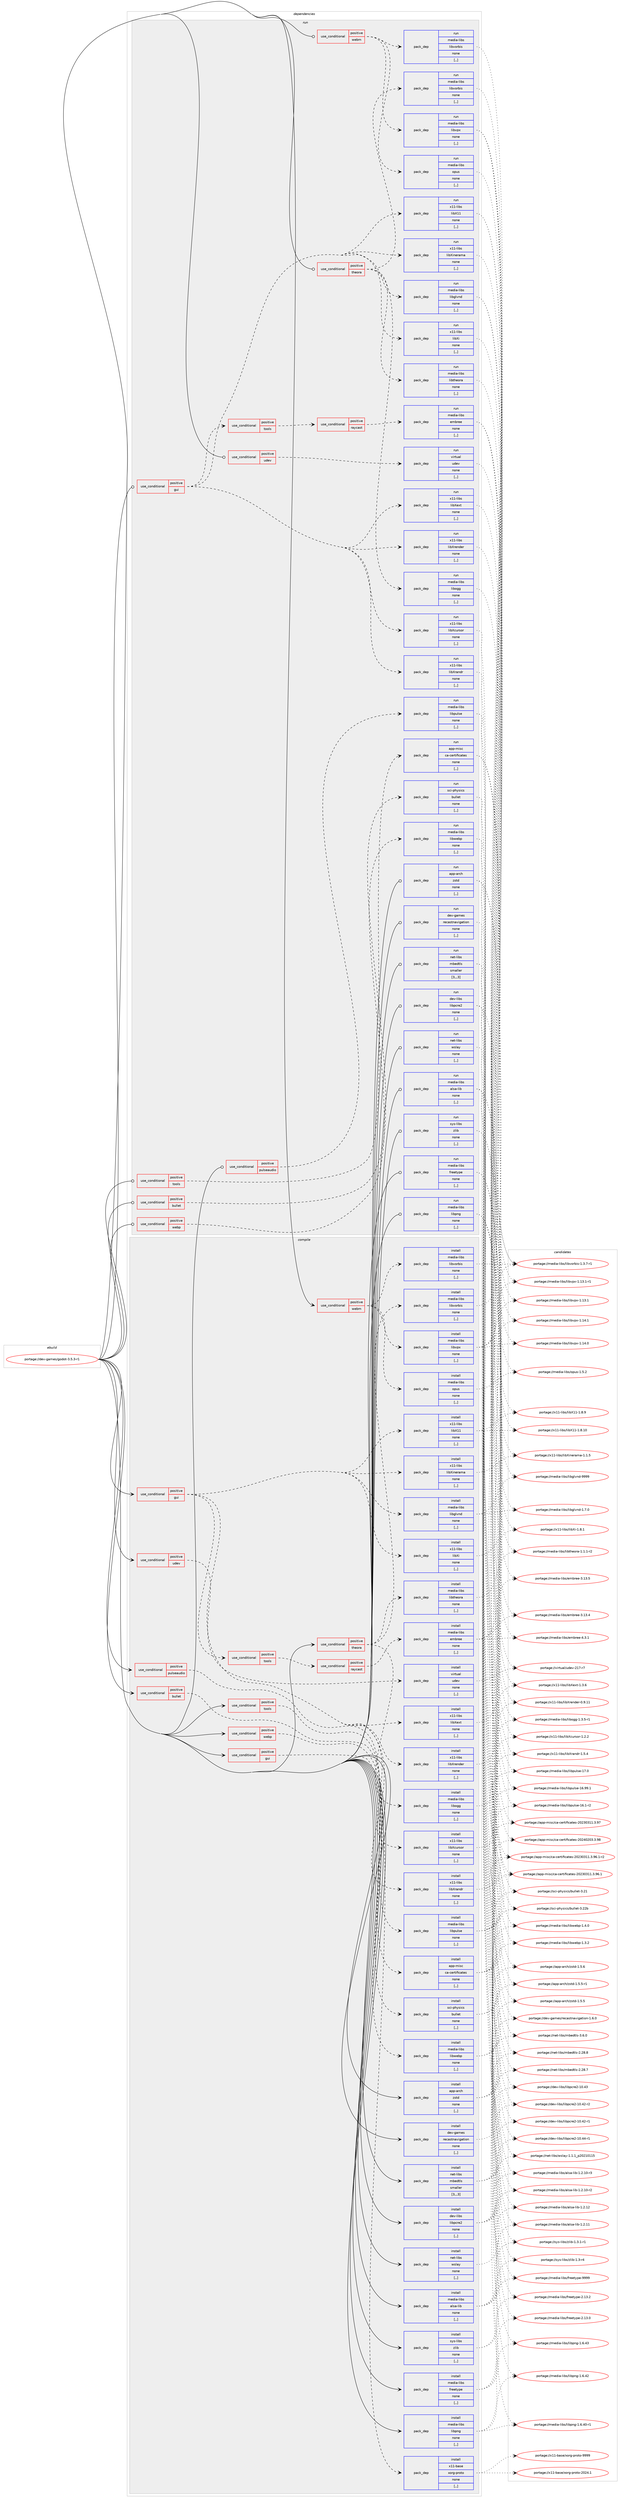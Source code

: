digraph prolog {

# *************
# Graph options
# *************

newrank=true;
concentrate=true;
compound=true;
graph [rankdir=LR,fontname=Helvetica,fontsize=10,ranksep=1.5];#, ranksep=2.5, nodesep=0.2];
edge  [arrowhead=vee];
node  [fontname=Helvetica,fontsize=10];

# **********
# The ebuild
# **********

subgraph cluster_leftcol {
color=gray;
label=<<i>ebuild</i>>;
id [label="portage://dev-games/godot-3.5.3-r1", color=red, width=4, href="../dev-games/godot-3.5.3-r1.svg"];
}

# ****************
# The dependencies
# ****************

subgraph cluster_midcol {
color=gray;
label=<<i>dependencies</i>>;
subgraph cluster_compile {
fillcolor="#eeeeee";
style=filled;
label=<<i>compile</i>>;
subgraph cond19736 {
dependency74977 [label=<<TABLE BORDER="0" CELLBORDER="1" CELLSPACING="0" CELLPADDING="4"><TR><TD ROWSPAN="3" CELLPADDING="10">use_conditional</TD></TR><TR><TD>positive</TD></TR><TR><TD>bullet</TD></TR></TABLE>>, shape=none, color=red];
subgraph pack54287 {
dependency74978 [label=<<TABLE BORDER="0" CELLBORDER="1" CELLSPACING="0" CELLPADDING="4" WIDTH="220"><TR><TD ROWSPAN="6" CELLPADDING="30">pack_dep</TD></TR><TR><TD WIDTH="110">install</TD></TR><TR><TD>sci-physics</TD></TR><TR><TD>bullet</TD></TR><TR><TD>none</TD></TR><TR><TD>[,,]</TD></TR></TABLE>>, shape=none, color=blue];
}
dependency74977:e -> dependency74978:w [weight=20,style="dashed",arrowhead="vee"];
}
id:e -> dependency74977:w [weight=20,style="solid",arrowhead="vee"];
subgraph cond19737 {
dependency74979 [label=<<TABLE BORDER="0" CELLBORDER="1" CELLSPACING="0" CELLPADDING="4"><TR><TD ROWSPAN="3" CELLPADDING="10">use_conditional</TD></TR><TR><TD>positive</TD></TR><TR><TD>gui</TD></TR></TABLE>>, shape=none, color=red];
subgraph pack54288 {
dependency74980 [label=<<TABLE BORDER="0" CELLBORDER="1" CELLSPACING="0" CELLPADDING="4" WIDTH="220"><TR><TD ROWSPAN="6" CELLPADDING="30">pack_dep</TD></TR><TR><TD WIDTH="110">install</TD></TR><TR><TD>media-libs</TD></TR><TR><TD>libglvnd</TD></TR><TR><TD>none</TD></TR><TR><TD>[,,]</TD></TR></TABLE>>, shape=none, color=blue];
}
dependency74979:e -> dependency74980:w [weight=20,style="dashed",arrowhead="vee"];
subgraph pack54289 {
dependency74981 [label=<<TABLE BORDER="0" CELLBORDER="1" CELLSPACING="0" CELLPADDING="4" WIDTH="220"><TR><TD ROWSPAN="6" CELLPADDING="30">pack_dep</TD></TR><TR><TD WIDTH="110">install</TD></TR><TR><TD>x11-libs</TD></TR><TR><TD>libX11</TD></TR><TR><TD>none</TD></TR><TR><TD>[,,]</TD></TR></TABLE>>, shape=none, color=blue];
}
dependency74979:e -> dependency74981:w [weight=20,style="dashed",arrowhead="vee"];
subgraph pack54290 {
dependency74982 [label=<<TABLE BORDER="0" CELLBORDER="1" CELLSPACING="0" CELLPADDING="4" WIDTH="220"><TR><TD ROWSPAN="6" CELLPADDING="30">pack_dep</TD></TR><TR><TD WIDTH="110">install</TD></TR><TR><TD>x11-libs</TD></TR><TR><TD>libXcursor</TD></TR><TR><TD>none</TD></TR><TR><TD>[,,]</TD></TR></TABLE>>, shape=none, color=blue];
}
dependency74979:e -> dependency74982:w [weight=20,style="dashed",arrowhead="vee"];
subgraph pack54291 {
dependency74983 [label=<<TABLE BORDER="0" CELLBORDER="1" CELLSPACING="0" CELLPADDING="4" WIDTH="220"><TR><TD ROWSPAN="6" CELLPADDING="30">pack_dep</TD></TR><TR><TD WIDTH="110">install</TD></TR><TR><TD>x11-libs</TD></TR><TR><TD>libXext</TD></TR><TR><TD>none</TD></TR><TR><TD>[,,]</TD></TR></TABLE>>, shape=none, color=blue];
}
dependency74979:e -> dependency74983:w [weight=20,style="dashed",arrowhead="vee"];
subgraph pack54292 {
dependency74984 [label=<<TABLE BORDER="0" CELLBORDER="1" CELLSPACING="0" CELLPADDING="4" WIDTH="220"><TR><TD ROWSPAN="6" CELLPADDING="30">pack_dep</TD></TR><TR><TD WIDTH="110">install</TD></TR><TR><TD>x11-libs</TD></TR><TR><TD>libXi</TD></TR><TR><TD>none</TD></TR><TR><TD>[,,]</TD></TR></TABLE>>, shape=none, color=blue];
}
dependency74979:e -> dependency74984:w [weight=20,style="dashed",arrowhead="vee"];
subgraph pack54293 {
dependency74985 [label=<<TABLE BORDER="0" CELLBORDER="1" CELLSPACING="0" CELLPADDING="4" WIDTH="220"><TR><TD ROWSPAN="6" CELLPADDING="30">pack_dep</TD></TR><TR><TD WIDTH="110">install</TD></TR><TR><TD>x11-libs</TD></TR><TR><TD>libXinerama</TD></TR><TR><TD>none</TD></TR><TR><TD>[,,]</TD></TR></TABLE>>, shape=none, color=blue];
}
dependency74979:e -> dependency74985:w [weight=20,style="dashed",arrowhead="vee"];
subgraph pack54294 {
dependency74986 [label=<<TABLE BORDER="0" CELLBORDER="1" CELLSPACING="0" CELLPADDING="4" WIDTH="220"><TR><TD ROWSPAN="6" CELLPADDING="30">pack_dep</TD></TR><TR><TD WIDTH="110">install</TD></TR><TR><TD>x11-libs</TD></TR><TR><TD>libXrandr</TD></TR><TR><TD>none</TD></TR><TR><TD>[,,]</TD></TR></TABLE>>, shape=none, color=blue];
}
dependency74979:e -> dependency74986:w [weight=20,style="dashed",arrowhead="vee"];
subgraph pack54295 {
dependency74987 [label=<<TABLE BORDER="0" CELLBORDER="1" CELLSPACING="0" CELLPADDING="4" WIDTH="220"><TR><TD ROWSPAN="6" CELLPADDING="30">pack_dep</TD></TR><TR><TD WIDTH="110">install</TD></TR><TR><TD>x11-libs</TD></TR><TR><TD>libXrender</TD></TR><TR><TD>none</TD></TR><TR><TD>[,,]</TD></TR></TABLE>>, shape=none, color=blue];
}
dependency74979:e -> dependency74987:w [weight=20,style="dashed",arrowhead="vee"];
subgraph cond19738 {
dependency74988 [label=<<TABLE BORDER="0" CELLBORDER="1" CELLSPACING="0" CELLPADDING="4"><TR><TD ROWSPAN="3" CELLPADDING="10">use_conditional</TD></TR><TR><TD>positive</TD></TR><TR><TD>tools</TD></TR></TABLE>>, shape=none, color=red];
subgraph cond19739 {
dependency74989 [label=<<TABLE BORDER="0" CELLBORDER="1" CELLSPACING="0" CELLPADDING="4"><TR><TD ROWSPAN="3" CELLPADDING="10">use_conditional</TD></TR><TR><TD>positive</TD></TR><TR><TD>raycast</TD></TR></TABLE>>, shape=none, color=red];
subgraph pack54296 {
dependency74990 [label=<<TABLE BORDER="0" CELLBORDER="1" CELLSPACING="0" CELLPADDING="4" WIDTH="220"><TR><TD ROWSPAN="6" CELLPADDING="30">pack_dep</TD></TR><TR><TD WIDTH="110">install</TD></TR><TR><TD>media-libs</TD></TR><TR><TD>embree</TD></TR><TR><TD>none</TD></TR><TR><TD>[,,]</TD></TR></TABLE>>, shape=none, color=blue];
}
dependency74989:e -> dependency74990:w [weight=20,style="dashed",arrowhead="vee"];
}
dependency74988:e -> dependency74989:w [weight=20,style="dashed",arrowhead="vee"];
}
dependency74979:e -> dependency74988:w [weight=20,style="dashed",arrowhead="vee"];
}
id:e -> dependency74979:w [weight=20,style="solid",arrowhead="vee"];
subgraph cond19740 {
dependency74991 [label=<<TABLE BORDER="0" CELLBORDER="1" CELLSPACING="0" CELLPADDING="4"><TR><TD ROWSPAN="3" CELLPADDING="10">use_conditional</TD></TR><TR><TD>positive</TD></TR><TR><TD>gui</TD></TR></TABLE>>, shape=none, color=red];
subgraph pack54297 {
dependency74992 [label=<<TABLE BORDER="0" CELLBORDER="1" CELLSPACING="0" CELLPADDING="4" WIDTH="220"><TR><TD ROWSPAN="6" CELLPADDING="30">pack_dep</TD></TR><TR><TD WIDTH="110">install</TD></TR><TR><TD>x11-base</TD></TR><TR><TD>xorg-proto</TD></TR><TR><TD>none</TD></TR><TR><TD>[,,]</TD></TR></TABLE>>, shape=none, color=blue];
}
dependency74991:e -> dependency74992:w [weight=20,style="dashed",arrowhead="vee"];
}
id:e -> dependency74991:w [weight=20,style="solid",arrowhead="vee"];
subgraph cond19741 {
dependency74993 [label=<<TABLE BORDER="0" CELLBORDER="1" CELLSPACING="0" CELLPADDING="4"><TR><TD ROWSPAN="3" CELLPADDING="10">use_conditional</TD></TR><TR><TD>positive</TD></TR><TR><TD>pulseaudio</TD></TR></TABLE>>, shape=none, color=red];
subgraph pack54298 {
dependency74994 [label=<<TABLE BORDER="0" CELLBORDER="1" CELLSPACING="0" CELLPADDING="4" WIDTH="220"><TR><TD ROWSPAN="6" CELLPADDING="30">pack_dep</TD></TR><TR><TD WIDTH="110">install</TD></TR><TR><TD>media-libs</TD></TR><TR><TD>libpulse</TD></TR><TR><TD>none</TD></TR><TR><TD>[,,]</TD></TR></TABLE>>, shape=none, color=blue];
}
dependency74993:e -> dependency74994:w [weight=20,style="dashed",arrowhead="vee"];
}
id:e -> dependency74993:w [weight=20,style="solid",arrowhead="vee"];
subgraph cond19742 {
dependency74995 [label=<<TABLE BORDER="0" CELLBORDER="1" CELLSPACING="0" CELLPADDING="4"><TR><TD ROWSPAN="3" CELLPADDING="10">use_conditional</TD></TR><TR><TD>positive</TD></TR><TR><TD>theora</TD></TR></TABLE>>, shape=none, color=red];
subgraph pack54299 {
dependency74996 [label=<<TABLE BORDER="0" CELLBORDER="1" CELLSPACING="0" CELLPADDING="4" WIDTH="220"><TR><TD ROWSPAN="6" CELLPADDING="30">pack_dep</TD></TR><TR><TD WIDTH="110">install</TD></TR><TR><TD>media-libs</TD></TR><TR><TD>libogg</TD></TR><TR><TD>none</TD></TR><TR><TD>[,,]</TD></TR></TABLE>>, shape=none, color=blue];
}
dependency74995:e -> dependency74996:w [weight=20,style="dashed",arrowhead="vee"];
subgraph pack54300 {
dependency74997 [label=<<TABLE BORDER="0" CELLBORDER="1" CELLSPACING="0" CELLPADDING="4" WIDTH="220"><TR><TD ROWSPAN="6" CELLPADDING="30">pack_dep</TD></TR><TR><TD WIDTH="110">install</TD></TR><TR><TD>media-libs</TD></TR><TR><TD>libtheora</TD></TR><TR><TD>none</TD></TR><TR><TD>[,,]</TD></TR></TABLE>>, shape=none, color=blue];
}
dependency74995:e -> dependency74997:w [weight=20,style="dashed",arrowhead="vee"];
subgraph pack54301 {
dependency74998 [label=<<TABLE BORDER="0" CELLBORDER="1" CELLSPACING="0" CELLPADDING="4" WIDTH="220"><TR><TD ROWSPAN="6" CELLPADDING="30">pack_dep</TD></TR><TR><TD WIDTH="110">install</TD></TR><TR><TD>media-libs</TD></TR><TR><TD>libvorbis</TD></TR><TR><TD>none</TD></TR><TR><TD>[,,]</TD></TR></TABLE>>, shape=none, color=blue];
}
dependency74995:e -> dependency74998:w [weight=20,style="dashed",arrowhead="vee"];
}
id:e -> dependency74995:w [weight=20,style="solid",arrowhead="vee"];
subgraph cond19743 {
dependency74999 [label=<<TABLE BORDER="0" CELLBORDER="1" CELLSPACING="0" CELLPADDING="4"><TR><TD ROWSPAN="3" CELLPADDING="10">use_conditional</TD></TR><TR><TD>positive</TD></TR><TR><TD>tools</TD></TR></TABLE>>, shape=none, color=red];
subgraph pack54302 {
dependency75000 [label=<<TABLE BORDER="0" CELLBORDER="1" CELLSPACING="0" CELLPADDING="4" WIDTH="220"><TR><TD ROWSPAN="6" CELLPADDING="30">pack_dep</TD></TR><TR><TD WIDTH="110">install</TD></TR><TR><TD>app-misc</TD></TR><TR><TD>ca-certificates</TD></TR><TR><TD>none</TD></TR><TR><TD>[,,]</TD></TR></TABLE>>, shape=none, color=blue];
}
dependency74999:e -> dependency75000:w [weight=20,style="dashed",arrowhead="vee"];
}
id:e -> dependency74999:w [weight=20,style="solid",arrowhead="vee"];
subgraph cond19744 {
dependency75001 [label=<<TABLE BORDER="0" CELLBORDER="1" CELLSPACING="0" CELLPADDING="4"><TR><TD ROWSPAN="3" CELLPADDING="10">use_conditional</TD></TR><TR><TD>positive</TD></TR><TR><TD>udev</TD></TR></TABLE>>, shape=none, color=red];
subgraph pack54303 {
dependency75002 [label=<<TABLE BORDER="0" CELLBORDER="1" CELLSPACING="0" CELLPADDING="4" WIDTH="220"><TR><TD ROWSPAN="6" CELLPADDING="30">pack_dep</TD></TR><TR><TD WIDTH="110">install</TD></TR><TR><TD>virtual</TD></TR><TR><TD>udev</TD></TR><TR><TD>none</TD></TR><TR><TD>[,,]</TD></TR></TABLE>>, shape=none, color=blue];
}
dependency75001:e -> dependency75002:w [weight=20,style="dashed",arrowhead="vee"];
}
id:e -> dependency75001:w [weight=20,style="solid",arrowhead="vee"];
subgraph cond19745 {
dependency75003 [label=<<TABLE BORDER="0" CELLBORDER="1" CELLSPACING="0" CELLPADDING="4"><TR><TD ROWSPAN="3" CELLPADDING="10">use_conditional</TD></TR><TR><TD>positive</TD></TR><TR><TD>webm</TD></TR></TABLE>>, shape=none, color=red];
subgraph pack54304 {
dependency75004 [label=<<TABLE BORDER="0" CELLBORDER="1" CELLSPACING="0" CELLPADDING="4" WIDTH="220"><TR><TD ROWSPAN="6" CELLPADDING="30">pack_dep</TD></TR><TR><TD WIDTH="110">install</TD></TR><TR><TD>media-libs</TD></TR><TR><TD>libvorbis</TD></TR><TR><TD>none</TD></TR><TR><TD>[,,]</TD></TR></TABLE>>, shape=none, color=blue];
}
dependency75003:e -> dependency75004:w [weight=20,style="dashed",arrowhead="vee"];
subgraph pack54305 {
dependency75005 [label=<<TABLE BORDER="0" CELLBORDER="1" CELLSPACING="0" CELLPADDING="4" WIDTH="220"><TR><TD ROWSPAN="6" CELLPADDING="30">pack_dep</TD></TR><TR><TD WIDTH="110">install</TD></TR><TR><TD>media-libs</TD></TR><TR><TD>libvpx</TD></TR><TR><TD>none</TD></TR><TR><TD>[,,]</TD></TR></TABLE>>, shape=none, color=blue];
}
dependency75003:e -> dependency75005:w [weight=20,style="dashed",arrowhead="vee"];
subgraph pack54306 {
dependency75006 [label=<<TABLE BORDER="0" CELLBORDER="1" CELLSPACING="0" CELLPADDING="4" WIDTH="220"><TR><TD ROWSPAN="6" CELLPADDING="30">pack_dep</TD></TR><TR><TD WIDTH="110">install</TD></TR><TR><TD>media-libs</TD></TR><TR><TD>opus</TD></TR><TR><TD>none</TD></TR><TR><TD>[,,]</TD></TR></TABLE>>, shape=none, color=blue];
}
dependency75003:e -> dependency75006:w [weight=20,style="dashed",arrowhead="vee"];
}
id:e -> dependency75003:w [weight=20,style="solid",arrowhead="vee"];
subgraph cond19746 {
dependency75007 [label=<<TABLE BORDER="0" CELLBORDER="1" CELLSPACING="0" CELLPADDING="4"><TR><TD ROWSPAN="3" CELLPADDING="10">use_conditional</TD></TR><TR><TD>positive</TD></TR><TR><TD>webp</TD></TR></TABLE>>, shape=none, color=red];
subgraph pack54307 {
dependency75008 [label=<<TABLE BORDER="0" CELLBORDER="1" CELLSPACING="0" CELLPADDING="4" WIDTH="220"><TR><TD ROWSPAN="6" CELLPADDING="30">pack_dep</TD></TR><TR><TD WIDTH="110">install</TD></TR><TR><TD>media-libs</TD></TR><TR><TD>libwebp</TD></TR><TR><TD>none</TD></TR><TR><TD>[,,]</TD></TR></TABLE>>, shape=none, color=blue];
}
dependency75007:e -> dependency75008:w [weight=20,style="dashed",arrowhead="vee"];
}
id:e -> dependency75007:w [weight=20,style="solid",arrowhead="vee"];
subgraph pack54308 {
dependency75009 [label=<<TABLE BORDER="0" CELLBORDER="1" CELLSPACING="0" CELLPADDING="4" WIDTH="220"><TR><TD ROWSPAN="6" CELLPADDING="30">pack_dep</TD></TR><TR><TD WIDTH="110">install</TD></TR><TR><TD>app-arch</TD></TR><TR><TD>zstd</TD></TR><TR><TD>none</TD></TR><TR><TD>[,,]</TD></TR></TABLE>>, shape=none, color=blue];
}
id:e -> dependency75009:w [weight=20,style="solid",arrowhead="vee"];
subgraph pack54309 {
dependency75010 [label=<<TABLE BORDER="0" CELLBORDER="1" CELLSPACING="0" CELLPADDING="4" WIDTH="220"><TR><TD ROWSPAN="6" CELLPADDING="30">pack_dep</TD></TR><TR><TD WIDTH="110">install</TD></TR><TR><TD>dev-games</TD></TR><TR><TD>recastnavigation</TD></TR><TR><TD>none</TD></TR><TR><TD>[,,]</TD></TR></TABLE>>, shape=none, color=blue];
}
id:e -> dependency75010:w [weight=20,style="solid",arrowhead="vee"];
subgraph pack54310 {
dependency75011 [label=<<TABLE BORDER="0" CELLBORDER="1" CELLSPACING="0" CELLPADDING="4" WIDTH="220"><TR><TD ROWSPAN="6" CELLPADDING="30">pack_dep</TD></TR><TR><TD WIDTH="110">install</TD></TR><TR><TD>dev-libs</TD></TR><TR><TD>libpcre2</TD></TR><TR><TD>none</TD></TR><TR><TD>[,,]</TD></TR></TABLE>>, shape=none, color=blue];
}
id:e -> dependency75011:w [weight=20,style="solid",arrowhead="vee"];
subgraph pack54311 {
dependency75012 [label=<<TABLE BORDER="0" CELLBORDER="1" CELLSPACING="0" CELLPADDING="4" WIDTH="220"><TR><TD ROWSPAN="6" CELLPADDING="30">pack_dep</TD></TR><TR><TD WIDTH="110">install</TD></TR><TR><TD>media-libs</TD></TR><TR><TD>alsa-lib</TD></TR><TR><TD>none</TD></TR><TR><TD>[,,]</TD></TR></TABLE>>, shape=none, color=blue];
}
id:e -> dependency75012:w [weight=20,style="solid",arrowhead="vee"];
subgraph pack54312 {
dependency75013 [label=<<TABLE BORDER="0" CELLBORDER="1" CELLSPACING="0" CELLPADDING="4" WIDTH="220"><TR><TD ROWSPAN="6" CELLPADDING="30">pack_dep</TD></TR><TR><TD WIDTH="110">install</TD></TR><TR><TD>media-libs</TD></TR><TR><TD>freetype</TD></TR><TR><TD>none</TD></TR><TR><TD>[,,]</TD></TR></TABLE>>, shape=none, color=blue];
}
id:e -> dependency75013:w [weight=20,style="solid",arrowhead="vee"];
subgraph pack54313 {
dependency75014 [label=<<TABLE BORDER="0" CELLBORDER="1" CELLSPACING="0" CELLPADDING="4" WIDTH="220"><TR><TD ROWSPAN="6" CELLPADDING="30">pack_dep</TD></TR><TR><TD WIDTH="110">install</TD></TR><TR><TD>media-libs</TD></TR><TR><TD>libpng</TD></TR><TR><TD>none</TD></TR><TR><TD>[,,]</TD></TR></TABLE>>, shape=none, color=blue];
}
id:e -> dependency75014:w [weight=20,style="solid",arrowhead="vee"];
subgraph pack54314 {
dependency75015 [label=<<TABLE BORDER="0" CELLBORDER="1" CELLSPACING="0" CELLPADDING="4" WIDTH="220"><TR><TD ROWSPAN="6" CELLPADDING="30">pack_dep</TD></TR><TR><TD WIDTH="110">install</TD></TR><TR><TD>net-libs</TD></TR><TR><TD>mbedtls</TD></TR><TR><TD>smaller</TD></TR><TR><TD>[3,,,3]</TD></TR></TABLE>>, shape=none, color=blue];
}
id:e -> dependency75015:w [weight=20,style="solid",arrowhead="vee"];
subgraph pack54315 {
dependency75016 [label=<<TABLE BORDER="0" CELLBORDER="1" CELLSPACING="0" CELLPADDING="4" WIDTH="220"><TR><TD ROWSPAN="6" CELLPADDING="30">pack_dep</TD></TR><TR><TD WIDTH="110">install</TD></TR><TR><TD>net-libs</TD></TR><TR><TD>wslay</TD></TR><TR><TD>none</TD></TR><TR><TD>[,,]</TD></TR></TABLE>>, shape=none, color=blue];
}
id:e -> dependency75016:w [weight=20,style="solid",arrowhead="vee"];
subgraph pack54316 {
dependency75017 [label=<<TABLE BORDER="0" CELLBORDER="1" CELLSPACING="0" CELLPADDING="4" WIDTH="220"><TR><TD ROWSPAN="6" CELLPADDING="30">pack_dep</TD></TR><TR><TD WIDTH="110">install</TD></TR><TR><TD>sys-libs</TD></TR><TR><TD>zlib</TD></TR><TR><TD>none</TD></TR><TR><TD>[,,]</TD></TR></TABLE>>, shape=none, color=blue];
}
id:e -> dependency75017:w [weight=20,style="solid",arrowhead="vee"];
}
subgraph cluster_compileandrun {
fillcolor="#eeeeee";
style=filled;
label=<<i>compile and run</i>>;
}
subgraph cluster_run {
fillcolor="#eeeeee";
style=filled;
label=<<i>run</i>>;
subgraph cond19747 {
dependency75018 [label=<<TABLE BORDER="0" CELLBORDER="1" CELLSPACING="0" CELLPADDING="4"><TR><TD ROWSPAN="3" CELLPADDING="10">use_conditional</TD></TR><TR><TD>positive</TD></TR><TR><TD>bullet</TD></TR></TABLE>>, shape=none, color=red];
subgraph pack54317 {
dependency75019 [label=<<TABLE BORDER="0" CELLBORDER="1" CELLSPACING="0" CELLPADDING="4" WIDTH="220"><TR><TD ROWSPAN="6" CELLPADDING="30">pack_dep</TD></TR><TR><TD WIDTH="110">run</TD></TR><TR><TD>sci-physics</TD></TR><TR><TD>bullet</TD></TR><TR><TD>none</TD></TR><TR><TD>[,,]</TD></TR></TABLE>>, shape=none, color=blue];
}
dependency75018:e -> dependency75019:w [weight=20,style="dashed",arrowhead="vee"];
}
id:e -> dependency75018:w [weight=20,style="solid",arrowhead="odot"];
subgraph cond19748 {
dependency75020 [label=<<TABLE BORDER="0" CELLBORDER="1" CELLSPACING="0" CELLPADDING="4"><TR><TD ROWSPAN="3" CELLPADDING="10">use_conditional</TD></TR><TR><TD>positive</TD></TR><TR><TD>gui</TD></TR></TABLE>>, shape=none, color=red];
subgraph pack54318 {
dependency75021 [label=<<TABLE BORDER="0" CELLBORDER="1" CELLSPACING="0" CELLPADDING="4" WIDTH="220"><TR><TD ROWSPAN="6" CELLPADDING="30">pack_dep</TD></TR><TR><TD WIDTH="110">run</TD></TR><TR><TD>media-libs</TD></TR><TR><TD>libglvnd</TD></TR><TR><TD>none</TD></TR><TR><TD>[,,]</TD></TR></TABLE>>, shape=none, color=blue];
}
dependency75020:e -> dependency75021:w [weight=20,style="dashed",arrowhead="vee"];
subgraph pack54319 {
dependency75022 [label=<<TABLE BORDER="0" CELLBORDER="1" CELLSPACING="0" CELLPADDING="4" WIDTH="220"><TR><TD ROWSPAN="6" CELLPADDING="30">pack_dep</TD></TR><TR><TD WIDTH="110">run</TD></TR><TR><TD>x11-libs</TD></TR><TR><TD>libX11</TD></TR><TR><TD>none</TD></TR><TR><TD>[,,]</TD></TR></TABLE>>, shape=none, color=blue];
}
dependency75020:e -> dependency75022:w [weight=20,style="dashed",arrowhead="vee"];
subgraph pack54320 {
dependency75023 [label=<<TABLE BORDER="0" CELLBORDER="1" CELLSPACING="0" CELLPADDING="4" WIDTH="220"><TR><TD ROWSPAN="6" CELLPADDING="30">pack_dep</TD></TR><TR><TD WIDTH="110">run</TD></TR><TR><TD>x11-libs</TD></TR><TR><TD>libXcursor</TD></TR><TR><TD>none</TD></TR><TR><TD>[,,]</TD></TR></TABLE>>, shape=none, color=blue];
}
dependency75020:e -> dependency75023:w [weight=20,style="dashed",arrowhead="vee"];
subgraph pack54321 {
dependency75024 [label=<<TABLE BORDER="0" CELLBORDER="1" CELLSPACING="0" CELLPADDING="4" WIDTH="220"><TR><TD ROWSPAN="6" CELLPADDING="30">pack_dep</TD></TR><TR><TD WIDTH="110">run</TD></TR><TR><TD>x11-libs</TD></TR><TR><TD>libXext</TD></TR><TR><TD>none</TD></TR><TR><TD>[,,]</TD></TR></TABLE>>, shape=none, color=blue];
}
dependency75020:e -> dependency75024:w [weight=20,style="dashed",arrowhead="vee"];
subgraph pack54322 {
dependency75025 [label=<<TABLE BORDER="0" CELLBORDER="1" CELLSPACING="0" CELLPADDING="4" WIDTH="220"><TR><TD ROWSPAN="6" CELLPADDING="30">pack_dep</TD></TR><TR><TD WIDTH="110">run</TD></TR><TR><TD>x11-libs</TD></TR><TR><TD>libXi</TD></TR><TR><TD>none</TD></TR><TR><TD>[,,]</TD></TR></TABLE>>, shape=none, color=blue];
}
dependency75020:e -> dependency75025:w [weight=20,style="dashed",arrowhead="vee"];
subgraph pack54323 {
dependency75026 [label=<<TABLE BORDER="0" CELLBORDER="1" CELLSPACING="0" CELLPADDING="4" WIDTH="220"><TR><TD ROWSPAN="6" CELLPADDING="30">pack_dep</TD></TR><TR><TD WIDTH="110">run</TD></TR><TR><TD>x11-libs</TD></TR><TR><TD>libXinerama</TD></TR><TR><TD>none</TD></TR><TR><TD>[,,]</TD></TR></TABLE>>, shape=none, color=blue];
}
dependency75020:e -> dependency75026:w [weight=20,style="dashed",arrowhead="vee"];
subgraph pack54324 {
dependency75027 [label=<<TABLE BORDER="0" CELLBORDER="1" CELLSPACING="0" CELLPADDING="4" WIDTH="220"><TR><TD ROWSPAN="6" CELLPADDING="30">pack_dep</TD></TR><TR><TD WIDTH="110">run</TD></TR><TR><TD>x11-libs</TD></TR><TR><TD>libXrandr</TD></TR><TR><TD>none</TD></TR><TR><TD>[,,]</TD></TR></TABLE>>, shape=none, color=blue];
}
dependency75020:e -> dependency75027:w [weight=20,style="dashed",arrowhead="vee"];
subgraph pack54325 {
dependency75028 [label=<<TABLE BORDER="0" CELLBORDER="1" CELLSPACING="0" CELLPADDING="4" WIDTH="220"><TR><TD ROWSPAN="6" CELLPADDING="30">pack_dep</TD></TR><TR><TD WIDTH="110">run</TD></TR><TR><TD>x11-libs</TD></TR><TR><TD>libXrender</TD></TR><TR><TD>none</TD></TR><TR><TD>[,,]</TD></TR></TABLE>>, shape=none, color=blue];
}
dependency75020:e -> dependency75028:w [weight=20,style="dashed",arrowhead="vee"];
subgraph cond19749 {
dependency75029 [label=<<TABLE BORDER="0" CELLBORDER="1" CELLSPACING="0" CELLPADDING="4"><TR><TD ROWSPAN="3" CELLPADDING="10">use_conditional</TD></TR><TR><TD>positive</TD></TR><TR><TD>tools</TD></TR></TABLE>>, shape=none, color=red];
subgraph cond19750 {
dependency75030 [label=<<TABLE BORDER="0" CELLBORDER="1" CELLSPACING="0" CELLPADDING="4"><TR><TD ROWSPAN="3" CELLPADDING="10">use_conditional</TD></TR><TR><TD>positive</TD></TR><TR><TD>raycast</TD></TR></TABLE>>, shape=none, color=red];
subgraph pack54326 {
dependency75031 [label=<<TABLE BORDER="0" CELLBORDER="1" CELLSPACING="0" CELLPADDING="4" WIDTH="220"><TR><TD ROWSPAN="6" CELLPADDING="30">pack_dep</TD></TR><TR><TD WIDTH="110">run</TD></TR><TR><TD>media-libs</TD></TR><TR><TD>embree</TD></TR><TR><TD>none</TD></TR><TR><TD>[,,]</TD></TR></TABLE>>, shape=none, color=blue];
}
dependency75030:e -> dependency75031:w [weight=20,style="dashed",arrowhead="vee"];
}
dependency75029:e -> dependency75030:w [weight=20,style="dashed",arrowhead="vee"];
}
dependency75020:e -> dependency75029:w [weight=20,style="dashed",arrowhead="vee"];
}
id:e -> dependency75020:w [weight=20,style="solid",arrowhead="odot"];
subgraph cond19751 {
dependency75032 [label=<<TABLE BORDER="0" CELLBORDER="1" CELLSPACING="0" CELLPADDING="4"><TR><TD ROWSPAN="3" CELLPADDING="10">use_conditional</TD></TR><TR><TD>positive</TD></TR><TR><TD>pulseaudio</TD></TR></TABLE>>, shape=none, color=red];
subgraph pack54327 {
dependency75033 [label=<<TABLE BORDER="0" CELLBORDER="1" CELLSPACING="0" CELLPADDING="4" WIDTH="220"><TR><TD ROWSPAN="6" CELLPADDING="30">pack_dep</TD></TR><TR><TD WIDTH="110">run</TD></TR><TR><TD>media-libs</TD></TR><TR><TD>libpulse</TD></TR><TR><TD>none</TD></TR><TR><TD>[,,]</TD></TR></TABLE>>, shape=none, color=blue];
}
dependency75032:e -> dependency75033:w [weight=20,style="dashed",arrowhead="vee"];
}
id:e -> dependency75032:w [weight=20,style="solid",arrowhead="odot"];
subgraph cond19752 {
dependency75034 [label=<<TABLE BORDER="0" CELLBORDER="1" CELLSPACING="0" CELLPADDING="4"><TR><TD ROWSPAN="3" CELLPADDING="10">use_conditional</TD></TR><TR><TD>positive</TD></TR><TR><TD>theora</TD></TR></TABLE>>, shape=none, color=red];
subgraph pack54328 {
dependency75035 [label=<<TABLE BORDER="0" CELLBORDER="1" CELLSPACING="0" CELLPADDING="4" WIDTH="220"><TR><TD ROWSPAN="6" CELLPADDING="30">pack_dep</TD></TR><TR><TD WIDTH="110">run</TD></TR><TR><TD>media-libs</TD></TR><TR><TD>libogg</TD></TR><TR><TD>none</TD></TR><TR><TD>[,,]</TD></TR></TABLE>>, shape=none, color=blue];
}
dependency75034:e -> dependency75035:w [weight=20,style="dashed",arrowhead="vee"];
subgraph pack54329 {
dependency75036 [label=<<TABLE BORDER="0" CELLBORDER="1" CELLSPACING="0" CELLPADDING="4" WIDTH="220"><TR><TD ROWSPAN="6" CELLPADDING="30">pack_dep</TD></TR><TR><TD WIDTH="110">run</TD></TR><TR><TD>media-libs</TD></TR><TR><TD>libtheora</TD></TR><TR><TD>none</TD></TR><TR><TD>[,,]</TD></TR></TABLE>>, shape=none, color=blue];
}
dependency75034:e -> dependency75036:w [weight=20,style="dashed",arrowhead="vee"];
subgraph pack54330 {
dependency75037 [label=<<TABLE BORDER="0" CELLBORDER="1" CELLSPACING="0" CELLPADDING="4" WIDTH="220"><TR><TD ROWSPAN="6" CELLPADDING="30">pack_dep</TD></TR><TR><TD WIDTH="110">run</TD></TR><TR><TD>media-libs</TD></TR><TR><TD>libvorbis</TD></TR><TR><TD>none</TD></TR><TR><TD>[,,]</TD></TR></TABLE>>, shape=none, color=blue];
}
dependency75034:e -> dependency75037:w [weight=20,style="dashed",arrowhead="vee"];
}
id:e -> dependency75034:w [weight=20,style="solid",arrowhead="odot"];
subgraph cond19753 {
dependency75038 [label=<<TABLE BORDER="0" CELLBORDER="1" CELLSPACING="0" CELLPADDING="4"><TR><TD ROWSPAN="3" CELLPADDING="10">use_conditional</TD></TR><TR><TD>positive</TD></TR><TR><TD>tools</TD></TR></TABLE>>, shape=none, color=red];
subgraph pack54331 {
dependency75039 [label=<<TABLE BORDER="0" CELLBORDER="1" CELLSPACING="0" CELLPADDING="4" WIDTH="220"><TR><TD ROWSPAN="6" CELLPADDING="30">pack_dep</TD></TR><TR><TD WIDTH="110">run</TD></TR><TR><TD>app-misc</TD></TR><TR><TD>ca-certificates</TD></TR><TR><TD>none</TD></TR><TR><TD>[,,]</TD></TR></TABLE>>, shape=none, color=blue];
}
dependency75038:e -> dependency75039:w [weight=20,style="dashed",arrowhead="vee"];
}
id:e -> dependency75038:w [weight=20,style="solid",arrowhead="odot"];
subgraph cond19754 {
dependency75040 [label=<<TABLE BORDER="0" CELLBORDER="1" CELLSPACING="0" CELLPADDING="4"><TR><TD ROWSPAN="3" CELLPADDING="10">use_conditional</TD></TR><TR><TD>positive</TD></TR><TR><TD>udev</TD></TR></TABLE>>, shape=none, color=red];
subgraph pack54332 {
dependency75041 [label=<<TABLE BORDER="0" CELLBORDER="1" CELLSPACING="0" CELLPADDING="4" WIDTH="220"><TR><TD ROWSPAN="6" CELLPADDING="30">pack_dep</TD></TR><TR><TD WIDTH="110">run</TD></TR><TR><TD>virtual</TD></TR><TR><TD>udev</TD></TR><TR><TD>none</TD></TR><TR><TD>[,,]</TD></TR></TABLE>>, shape=none, color=blue];
}
dependency75040:e -> dependency75041:w [weight=20,style="dashed",arrowhead="vee"];
}
id:e -> dependency75040:w [weight=20,style="solid",arrowhead="odot"];
subgraph cond19755 {
dependency75042 [label=<<TABLE BORDER="0" CELLBORDER="1" CELLSPACING="0" CELLPADDING="4"><TR><TD ROWSPAN="3" CELLPADDING="10">use_conditional</TD></TR><TR><TD>positive</TD></TR><TR><TD>webm</TD></TR></TABLE>>, shape=none, color=red];
subgraph pack54333 {
dependency75043 [label=<<TABLE BORDER="0" CELLBORDER="1" CELLSPACING="0" CELLPADDING="4" WIDTH="220"><TR><TD ROWSPAN="6" CELLPADDING="30">pack_dep</TD></TR><TR><TD WIDTH="110">run</TD></TR><TR><TD>media-libs</TD></TR><TR><TD>libvorbis</TD></TR><TR><TD>none</TD></TR><TR><TD>[,,]</TD></TR></TABLE>>, shape=none, color=blue];
}
dependency75042:e -> dependency75043:w [weight=20,style="dashed",arrowhead="vee"];
subgraph pack54334 {
dependency75044 [label=<<TABLE BORDER="0" CELLBORDER="1" CELLSPACING="0" CELLPADDING="4" WIDTH="220"><TR><TD ROWSPAN="6" CELLPADDING="30">pack_dep</TD></TR><TR><TD WIDTH="110">run</TD></TR><TR><TD>media-libs</TD></TR><TR><TD>libvpx</TD></TR><TR><TD>none</TD></TR><TR><TD>[,,]</TD></TR></TABLE>>, shape=none, color=blue];
}
dependency75042:e -> dependency75044:w [weight=20,style="dashed",arrowhead="vee"];
subgraph pack54335 {
dependency75045 [label=<<TABLE BORDER="0" CELLBORDER="1" CELLSPACING="0" CELLPADDING="4" WIDTH="220"><TR><TD ROWSPAN="6" CELLPADDING="30">pack_dep</TD></TR><TR><TD WIDTH="110">run</TD></TR><TR><TD>media-libs</TD></TR><TR><TD>opus</TD></TR><TR><TD>none</TD></TR><TR><TD>[,,]</TD></TR></TABLE>>, shape=none, color=blue];
}
dependency75042:e -> dependency75045:w [weight=20,style="dashed",arrowhead="vee"];
}
id:e -> dependency75042:w [weight=20,style="solid",arrowhead="odot"];
subgraph cond19756 {
dependency75046 [label=<<TABLE BORDER="0" CELLBORDER="1" CELLSPACING="0" CELLPADDING="4"><TR><TD ROWSPAN="3" CELLPADDING="10">use_conditional</TD></TR><TR><TD>positive</TD></TR><TR><TD>webp</TD></TR></TABLE>>, shape=none, color=red];
subgraph pack54336 {
dependency75047 [label=<<TABLE BORDER="0" CELLBORDER="1" CELLSPACING="0" CELLPADDING="4" WIDTH="220"><TR><TD ROWSPAN="6" CELLPADDING="30">pack_dep</TD></TR><TR><TD WIDTH="110">run</TD></TR><TR><TD>media-libs</TD></TR><TR><TD>libwebp</TD></TR><TR><TD>none</TD></TR><TR><TD>[,,]</TD></TR></TABLE>>, shape=none, color=blue];
}
dependency75046:e -> dependency75047:w [weight=20,style="dashed",arrowhead="vee"];
}
id:e -> dependency75046:w [weight=20,style="solid",arrowhead="odot"];
subgraph pack54337 {
dependency75048 [label=<<TABLE BORDER="0" CELLBORDER="1" CELLSPACING="0" CELLPADDING="4" WIDTH="220"><TR><TD ROWSPAN="6" CELLPADDING="30">pack_dep</TD></TR><TR><TD WIDTH="110">run</TD></TR><TR><TD>app-arch</TD></TR><TR><TD>zstd</TD></TR><TR><TD>none</TD></TR><TR><TD>[,,]</TD></TR></TABLE>>, shape=none, color=blue];
}
id:e -> dependency75048:w [weight=20,style="solid",arrowhead="odot"];
subgraph pack54338 {
dependency75049 [label=<<TABLE BORDER="0" CELLBORDER="1" CELLSPACING="0" CELLPADDING="4" WIDTH="220"><TR><TD ROWSPAN="6" CELLPADDING="30">pack_dep</TD></TR><TR><TD WIDTH="110">run</TD></TR><TR><TD>dev-games</TD></TR><TR><TD>recastnavigation</TD></TR><TR><TD>none</TD></TR><TR><TD>[,,]</TD></TR></TABLE>>, shape=none, color=blue];
}
id:e -> dependency75049:w [weight=20,style="solid",arrowhead="odot"];
subgraph pack54339 {
dependency75050 [label=<<TABLE BORDER="0" CELLBORDER="1" CELLSPACING="0" CELLPADDING="4" WIDTH="220"><TR><TD ROWSPAN="6" CELLPADDING="30">pack_dep</TD></TR><TR><TD WIDTH="110">run</TD></TR><TR><TD>dev-libs</TD></TR><TR><TD>libpcre2</TD></TR><TR><TD>none</TD></TR><TR><TD>[,,]</TD></TR></TABLE>>, shape=none, color=blue];
}
id:e -> dependency75050:w [weight=20,style="solid",arrowhead="odot"];
subgraph pack54340 {
dependency75051 [label=<<TABLE BORDER="0" CELLBORDER="1" CELLSPACING="0" CELLPADDING="4" WIDTH="220"><TR><TD ROWSPAN="6" CELLPADDING="30">pack_dep</TD></TR><TR><TD WIDTH="110">run</TD></TR><TR><TD>media-libs</TD></TR><TR><TD>alsa-lib</TD></TR><TR><TD>none</TD></TR><TR><TD>[,,]</TD></TR></TABLE>>, shape=none, color=blue];
}
id:e -> dependency75051:w [weight=20,style="solid",arrowhead="odot"];
subgraph pack54341 {
dependency75052 [label=<<TABLE BORDER="0" CELLBORDER="1" CELLSPACING="0" CELLPADDING="4" WIDTH="220"><TR><TD ROWSPAN="6" CELLPADDING="30">pack_dep</TD></TR><TR><TD WIDTH="110">run</TD></TR><TR><TD>media-libs</TD></TR><TR><TD>freetype</TD></TR><TR><TD>none</TD></TR><TR><TD>[,,]</TD></TR></TABLE>>, shape=none, color=blue];
}
id:e -> dependency75052:w [weight=20,style="solid",arrowhead="odot"];
subgraph pack54342 {
dependency75053 [label=<<TABLE BORDER="0" CELLBORDER="1" CELLSPACING="0" CELLPADDING="4" WIDTH="220"><TR><TD ROWSPAN="6" CELLPADDING="30">pack_dep</TD></TR><TR><TD WIDTH="110">run</TD></TR><TR><TD>media-libs</TD></TR><TR><TD>libpng</TD></TR><TR><TD>none</TD></TR><TR><TD>[,,]</TD></TR></TABLE>>, shape=none, color=blue];
}
id:e -> dependency75053:w [weight=20,style="solid",arrowhead="odot"];
subgraph pack54343 {
dependency75054 [label=<<TABLE BORDER="0" CELLBORDER="1" CELLSPACING="0" CELLPADDING="4" WIDTH="220"><TR><TD ROWSPAN="6" CELLPADDING="30">pack_dep</TD></TR><TR><TD WIDTH="110">run</TD></TR><TR><TD>net-libs</TD></TR><TR><TD>mbedtls</TD></TR><TR><TD>smaller</TD></TR><TR><TD>[3,,,3]</TD></TR></TABLE>>, shape=none, color=blue];
}
id:e -> dependency75054:w [weight=20,style="solid",arrowhead="odot"];
subgraph pack54344 {
dependency75055 [label=<<TABLE BORDER="0" CELLBORDER="1" CELLSPACING="0" CELLPADDING="4" WIDTH="220"><TR><TD ROWSPAN="6" CELLPADDING="30">pack_dep</TD></TR><TR><TD WIDTH="110">run</TD></TR><TR><TD>net-libs</TD></TR><TR><TD>wslay</TD></TR><TR><TD>none</TD></TR><TR><TD>[,,]</TD></TR></TABLE>>, shape=none, color=blue];
}
id:e -> dependency75055:w [weight=20,style="solid",arrowhead="odot"];
subgraph pack54345 {
dependency75056 [label=<<TABLE BORDER="0" CELLBORDER="1" CELLSPACING="0" CELLPADDING="4" WIDTH="220"><TR><TD ROWSPAN="6" CELLPADDING="30">pack_dep</TD></TR><TR><TD WIDTH="110">run</TD></TR><TR><TD>sys-libs</TD></TR><TR><TD>zlib</TD></TR><TR><TD>none</TD></TR><TR><TD>[,,]</TD></TR></TABLE>>, shape=none, color=blue];
}
id:e -> dependency75056:w [weight=20,style="solid",arrowhead="odot"];
}
}

# **************
# The candidates
# **************

subgraph cluster_choices {
rank=same;
color=gray;
label=<<i>candidates</i>>;

subgraph choice54287 {
color=black;
nodesep=1;
choice1159910545112104121115105991154798117108108101116455146505098 [label="portage://sci-physics/bullet-3.22b", color=red, width=4,href="../sci-physics/bullet-3.22b.svg"];
choice11599105451121041211151059911547981171081081011164551465049 [label="portage://sci-physics/bullet-3.21", color=red, width=4,href="../sci-physics/bullet-3.21.svg"];
dependency74978:e -> choice1159910545112104121115105991154798117108108101116455146505098:w [style=dotted,weight="100"];
dependency74978:e -> choice11599105451121041211151059911547981171081081011164551465049:w [style=dotted,weight="100"];
}
subgraph choice54288 {
color=black;
nodesep=1;
choice10910110010597451081059811547108105981031081181101004557575757 [label="portage://media-libs/libglvnd-9999", color=red, width=4,href="../media-libs/libglvnd-9999.svg"];
choice1091011001059745108105981154710810598103108118110100454946554648 [label="portage://media-libs/libglvnd-1.7.0", color=red, width=4,href="../media-libs/libglvnd-1.7.0.svg"];
dependency74980:e -> choice10910110010597451081059811547108105981031081181101004557575757:w [style=dotted,weight="100"];
dependency74980:e -> choice1091011001059745108105981154710810598103108118110100454946554648:w [style=dotted,weight="100"];
}
subgraph choice54289 {
color=black;
nodesep=1;
choice12049494510810598115471081059888494945494656464948 [label="portage://x11-libs/libX11-1.8.10", color=red, width=4,href="../x11-libs/libX11-1.8.10.svg"];
choice120494945108105981154710810598884949454946564657 [label="portage://x11-libs/libX11-1.8.9", color=red, width=4,href="../x11-libs/libX11-1.8.9.svg"];
dependency74981:e -> choice12049494510810598115471081059888494945494656464948:w [style=dotted,weight="100"];
dependency74981:e -> choice120494945108105981154710810598884949454946564657:w [style=dotted,weight="100"];
}
subgraph choice54290 {
color=black;
nodesep=1;
choice1204949451081059811547108105988899117114115111114454946504650 [label="portage://x11-libs/libXcursor-1.2.2", color=red, width=4,href="../x11-libs/libXcursor-1.2.2.svg"];
dependency74982:e -> choice1204949451081059811547108105988899117114115111114454946504650:w [style=dotted,weight="100"];
}
subgraph choice54291 {
color=black;
nodesep=1;
choice12049494510810598115471081059888101120116454946514654 [label="portage://x11-libs/libXext-1.3.6", color=red, width=4,href="../x11-libs/libXext-1.3.6.svg"];
dependency74983:e -> choice12049494510810598115471081059888101120116454946514654:w [style=dotted,weight="100"];
}
subgraph choice54292 {
color=black;
nodesep=1;
choice12049494510810598115471081059888105454946564649 [label="portage://x11-libs/libXi-1.8.1", color=red, width=4,href="../x11-libs/libXi-1.8.1.svg"];
dependency74984:e -> choice12049494510810598115471081059888105454946564649:w [style=dotted,weight="100"];
}
subgraph choice54293 {
color=black;
nodesep=1;
choice120494945108105981154710810598881051101011149710997454946494653 [label="portage://x11-libs/libXinerama-1.1.5", color=red, width=4,href="../x11-libs/libXinerama-1.1.5.svg"];
dependency74985:e -> choice120494945108105981154710810598881051101011149710997454946494653:w [style=dotted,weight="100"];
}
subgraph choice54294 {
color=black;
nodesep=1;
choice1204949451081059811547108105988811497110100114454946534652 [label="portage://x11-libs/libXrandr-1.5.4", color=red, width=4,href="../x11-libs/libXrandr-1.5.4.svg"];
dependency74986:e -> choice1204949451081059811547108105988811497110100114454946534652:w [style=dotted,weight="100"];
}
subgraph choice54295 {
color=black;
nodesep=1;
choice1204949451081059811547108105988811410111010010111445484657464949 [label="portage://x11-libs/libXrender-0.9.11", color=red, width=4,href="../x11-libs/libXrender-0.9.11.svg"];
dependency74987:e -> choice1204949451081059811547108105988811410111010010111445484657464949:w [style=dotted,weight="100"];
}
subgraph choice54296 {
color=black;
nodesep=1;
choice1091011001059745108105981154710110998114101101455246514649 [label="portage://media-libs/embree-4.3.1", color=red, width=4,href="../media-libs/embree-4.3.1.svg"];
choice109101100105974510810598115471011099811410110145514649514653 [label="portage://media-libs/embree-3.13.5", color=red, width=4,href="../media-libs/embree-3.13.5.svg"];
choice109101100105974510810598115471011099811410110145514649514652 [label="portage://media-libs/embree-3.13.4", color=red, width=4,href="../media-libs/embree-3.13.4.svg"];
dependency74990:e -> choice1091011001059745108105981154710110998114101101455246514649:w [style=dotted,weight="100"];
dependency74990:e -> choice109101100105974510810598115471011099811410110145514649514653:w [style=dotted,weight="100"];
dependency74990:e -> choice109101100105974510810598115471011099811410110145514649514652:w [style=dotted,weight="100"];
}
subgraph choice54297 {
color=black;
nodesep=1;
choice120494945989711510147120111114103451121141111161114557575757 [label="portage://x11-base/xorg-proto-9999", color=red, width=4,href="../x11-base/xorg-proto-9999.svg"];
choice1204949459897115101471201111141034511211411111611145504850524649 [label="portage://x11-base/xorg-proto-2024.1", color=red, width=4,href="../x11-base/xorg-proto-2024.1.svg"];
dependency74992:e -> choice120494945989711510147120111114103451121141111161114557575757:w [style=dotted,weight="100"];
dependency74992:e -> choice1204949459897115101471201111141034511211411111611145504850524649:w [style=dotted,weight="100"];
}
subgraph choice54298 {
color=black;
nodesep=1;
choice10910110010597451081059811547108105981121171081151014549554648 [label="portage://media-libs/libpulse-17.0", color=red, width=4,href="../media-libs/libpulse-17.0.svg"];
choice10910110010597451081059811547108105981121171081151014549544657574649 [label="portage://media-libs/libpulse-16.99.1", color=red, width=4,href="../media-libs/libpulse-16.99.1.svg"];
choice109101100105974510810598115471081059811211710811510145495446494511450 [label="portage://media-libs/libpulse-16.1-r2", color=red, width=4,href="../media-libs/libpulse-16.1-r2.svg"];
dependency74994:e -> choice10910110010597451081059811547108105981121171081151014549554648:w [style=dotted,weight="100"];
dependency74994:e -> choice10910110010597451081059811547108105981121171081151014549544657574649:w [style=dotted,weight="100"];
dependency74994:e -> choice109101100105974510810598115471081059811211710811510145495446494511450:w [style=dotted,weight="100"];
}
subgraph choice54299 {
color=black;
nodesep=1;
choice10910110010597451081059811547108105981111031034549465146534511449 [label="portage://media-libs/libogg-1.3.5-r1", color=red, width=4,href="../media-libs/libogg-1.3.5-r1.svg"];
dependency74996:e -> choice10910110010597451081059811547108105981111031034549465146534511449:w [style=dotted,weight="100"];
}
subgraph choice54300 {
color=black;
nodesep=1;
choice1091011001059745108105981154710810598116104101111114974549464946494511450 [label="portage://media-libs/libtheora-1.1.1-r2", color=red, width=4,href="../media-libs/libtheora-1.1.1-r2.svg"];
dependency74997:e -> choice1091011001059745108105981154710810598116104101111114974549464946494511450:w [style=dotted,weight="100"];
}
subgraph choice54301 {
color=black;
nodesep=1;
choice1091011001059745108105981154710810598118111114981051154549465146554511449 [label="portage://media-libs/libvorbis-1.3.7-r1", color=red, width=4,href="../media-libs/libvorbis-1.3.7-r1.svg"];
dependency74998:e -> choice1091011001059745108105981154710810598118111114981051154549465146554511449:w [style=dotted,weight="100"];
}
subgraph choice54302 {
color=black;
nodesep=1;
choice971121124510910511599479997459910111411610510210599971161011154550485052485048514651465756 [label="portage://app-misc/ca-certificates-20240203.3.98", color=red, width=4,href="../app-misc/ca-certificates-20240203.3.98.svg"];
choice971121124510910511599479997459910111411610510210599971161011154550485051485149494651465755 [label="portage://app-misc/ca-certificates-20230311.3.97", color=red, width=4,href="../app-misc/ca-certificates-20230311.3.97.svg"];
choice97112112451091051159947999745991011141161051021059997116101115455048505148514949465146575446494511450 [label="portage://app-misc/ca-certificates-20230311.3.96.1-r2", color=red, width=4,href="../app-misc/ca-certificates-20230311.3.96.1-r2.svg"];
choice9711211245109105115994799974599101114116105102105999711610111545504850514851494946514657544649 [label="portage://app-misc/ca-certificates-20230311.3.96.1", color=red, width=4,href="../app-misc/ca-certificates-20230311.3.96.1.svg"];
dependency75000:e -> choice971121124510910511599479997459910111411610510210599971161011154550485052485048514651465756:w [style=dotted,weight="100"];
dependency75000:e -> choice971121124510910511599479997459910111411610510210599971161011154550485051485149494651465755:w [style=dotted,weight="100"];
dependency75000:e -> choice97112112451091051159947999745991011141161051021059997116101115455048505148514949465146575446494511450:w [style=dotted,weight="100"];
dependency75000:e -> choice9711211245109105115994799974599101114116105102105999711610111545504850514851494946514657544649:w [style=dotted,weight="100"];
}
subgraph choice54303 {
color=black;
nodesep=1;
choice1181051141161179710847117100101118455049554511455 [label="portage://virtual/udev-217-r7", color=red, width=4,href="../virtual/udev-217-r7.svg"];
dependency75002:e -> choice1181051141161179710847117100101118455049554511455:w [style=dotted,weight="100"];
}
subgraph choice54304 {
color=black;
nodesep=1;
choice1091011001059745108105981154710810598118111114981051154549465146554511449 [label="portage://media-libs/libvorbis-1.3.7-r1", color=red, width=4,href="../media-libs/libvorbis-1.3.7-r1.svg"];
dependency75004:e -> choice1091011001059745108105981154710810598118111114981051154549465146554511449:w [style=dotted,weight="100"];
}
subgraph choice54305 {
color=black;
nodesep=1;
choice109101100105974510810598115471081059811811212045494649524649 [label="portage://media-libs/libvpx-1.14.1", color=red, width=4,href="../media-libs/libvpx-1.14.1.svg"];
choice109101100105974510810598115471081059811811212045494649524648 [label="portage://media-libs/libvpx-1.14.0", color=red, width=4,href="../media-libs/libvpx-1.14.0.svg"];
choice1091011001059745108105981154710810598118112120454946495146494511449 [label="portage://media-libs/libvpx-1.13.1-r1", color=red, width=4,href="../media-libs/libvpx-1.13.1-r1.svg"];
choice109101100105974510810598115471081059811811212045494649514649 [label="portage://media-libs/libvpx-1.13.1", color=red, width=4,href="../media-libs/libvpx-1.13.1.svg"];
dependency75005:e -> choice109101100105974510810598115471081059811811212045494649524649:w [style=dotted,weight="100"];
dependency75005:e -> choice109101100105974510810598115471081059811811212045494649524648:w [style=dotted,weight="100"];
dependency75005:e -> choice1091011001059745108105981154710810598118112120454946495146494511449:w [style=dotted,weight="100"];
dependency75005:e -> choice109101100105974510810598115471081059811811212045494649514649:w [style=dotted,weight="100"];
}
subgraph choice54306 {
color=black;
nodesep=1;
choice10910110010597451081059811547111112117115454946534650 [label="portage://media-libs/opus-1.5.2", color=red, width=4,href="../media-libs/opus-1.5.2.svg"];
dependency75006:e -> choice10910110010597451081059811547111112117115454946534650:w [style=dotted,weight="100"];
}
subgraph choice54307 {
color=black;
nodesep=1;
choice109101100105974510810598115471081059811910198112454946524648 [label="portage://media-libs/libwebp-1.4.0", color=red, width=4,href="../media-libs/libwebp-1.4.0.svg"];
choice109101100105974510810598115471081059811910198112454946514650 [label="portage://media-libs/libwebp-1.3.2", color=red, width=4,href="../media-libs/libwebp-1.3.2.svg"];
dependency75008:e -> choice109101100105974510810598115471081059811910198112454946524648:w [style=dotted,weight="100"];
dependency75008:e -> choice109101100105974510810598115471081059811910198112454946514650:w [style=dotted,weight="100"];
}
subgraph choice54308 {
color=black;
nodesep=1;
choice9711211245971149910447122115116100454946534654 [label="portage://app-arch/zstd-1.5.6", color=red, width=4,href="../app-arch/zstd-1.5.6.svg"];
choice97112112459711499104471221151161004549465346534511449 [label="portage://app-arch/zstd-1.5.5-r1", color=red, width=4,href="../app-arch/zstd-1.5.5-r1.svg"];
choice9711211245971149910447122115116100454946534653 [label="portage://app-arch/zstd-1.5.5", color=red, width=4,href="../app-arch/zstd-1.5.5.svg"];
dependency75009:e -> choice9711211245971149910447122115116100454946534654:w [style=dotted,weight="100"];
dependency75009:e -> choice97112112459711499104471221151161004549465346534511449:w [style=dotted,weight="100"];
dependency75009:e -> choice9711211245971149910447122115116100454946534653:w [style=dotted,weight="100"];
}
subgraph choice54309 {
color=black;
nodesep=1;
choice10010111845103971091011154711410199971151161109711810510397116105111110454946544648 [label="portage://dev-games/recastnavigation-1.6.0", color=red, width=4,href="../dev-games/recastnavigation-1.6.0.svg"];
dependency75010:e -> choice10010111845103971091011154711410199971151161109711810510397116105111110454946544648:w [style=dotted,weight="100"];
}
subgraph choice54310 {
color=black;
nodesep=1;
choice1001011184510810598115471081059811299114101504549484652524511449 [label="portage://dev-libs/libpcre2-10.44-r1", color=red, width=4,href="../dev-libs/libpcre2-10.44-r1.svg"];
choice100101118451081059811547108105981129911410150454948465251 [label="portage://dev-libs/libpcre2-10.43", color=red, width=4,href="../dev-libs/libpcre2-10.43.svg"];
choice1001011184510810598115471081059811299114101504549484652504511450 [label="portage://dev-libs/libpcre2-10.42-r2", color=red, width=4,href="../dev-libs/libpcre2-10.42-r2.svg"];
choice1001011184510810598115471081059811299114101504549484652504511449 [label="portage://dev-libs/libpcre2-10.42-r1", color=red, width=4,href="../dev-libs/libpcre2-10.42-r1.svg"];
dependency75011:e -> choice1001011184510810598115471081059811299114101504549484652524511449:w [style=dotted,weight="100"];
dependency75011:e -> choice100101118451081059811547108105981129911410150454948465251:w [style=dotted,weight="100"];
dependency75011:e -> choice1001011184510810598115471081059811299114101504549484652504511450:w [style=dotted,weight="100"];
dependency75011:e -> choice1001011184510810598115471081059811299114101504549484652504511449:w [style=dotted,weight="100"];
}
subgraph choice54311 {
color=black;
nodesep=1;
choice109101100105974510810598115479710811597451081059845494650464950 [label="portage://media-libs/alsa-lib-1.2.12", color=red, width=4,href="../media-libs/alsa-lib-1.2.12.svg"];
choice109101100105974510810598115479710811597451081059845494650464949 [label="portage://media-libs/alsa-lib-1.2.11", color=red, width=4,href="../media-libs/alsa-lib-1.2.11.svg"];
choice1091011001059745108105981154797108115974510810598454946504649484511451 [label="portage://media-libs/alsa-lib-1.2.10-r3", color=red, width=4,href="../media-libs/alsa-lib-1.2.10-r3.svg"];
choice1091011001059745108105981154797108115974510810598454946504649484511450 [label="portage://media-libs/alsa-lib-1.2.10-r2", color=red, width=4,href="../media-libs/alsa-lib-1.2.10-r2.svg"];
dependency75012:e -> choice109101100105974510810598115479710811597451081059845494650464950:w [style=dotted,weight="100"];
dependency75012:e -> choice109101100105974510810598115479710811597451081059845494650464949:w [style=dotted,weight="100"];
dependency75012:e -> choice1091011001059745108105981154797108115974510810598454946504649484511451:w [style=dotted,weight="100"];
dependency75012:e -> choice1091011001059745108105981154797108115974510810598454946504649484511450:w [style=dotted,weight="100"];
}
subgraph choice54312 {
color=black;
nodesep=1;
choice109101100105974510810598115471021141011011161211121014557575757 [label="portage://media-libs/freetype-9999", color=red, width=4,href="../media-libs/freetype-9999.svg"];
choice1091011001059745108105981154710211410110111612111210145504649514650 [label="portage://media-libs/freetype-2.13.2", color=red, width=4,href="../media-libs/freetype-2.13.2.svg"];
choice1091011001059745108105981154710211410110111612111210145504649514648 [label="portage://media-libs/freetype-2.13.0", color=red, width=4,href="../media-libs/freetype-2.13.0.svg"];
dependency75013:e -> choice109101100105974510810598115471021141011011161211121014557575757:w [style=dotted,weight="100"];
dependency75013:e -> choice1091011001059745108105981154710211410110111612111210145504649514650:w [style=dotted,weight="100"];
dependency75013:e -> choice1091011001059745108105981154710211410110111612111210145504649514648:w [style=dotted,weight="100"];
}
subgraph choice54313 {
color=black;
nodesep=1;
choice109101100105974510810598115471081059811211010345494654465251 [label="portage://media-libs/libpng-1.6.43", color=red, width=4,href="../media-libs/libpng-1.6.43.svg"];
choice109101100105974510810598115471081059811211010345494654465250 [label="portage://media-libs/libpng-1.6.42", color=red, width=4,href="../media-libs/libpng-1.6.42.svg"];
choice1091011001059745108105981154710810598112110103454946544652484511449 [label="portage://media-libs/libpng-1.6.40-r1", color=red, width=4,href="../media-libs/libpng-1.6.40-r1.svg"];
dependency75014:e -> choice109101100105974510810598115471081059811211010345494654465251:w [style=dotted,weight="100"];
dependency75014:e -> choice109101100105974510810598115471081059811211010345494654465250:w [style=dotted,weight="100"];
dependency75014:e -> choice1091011001059745108105981154710810598112110103454946544652484511449:w [style=dotted,weight="100"];
}
subgraph choice54314 {
color=black;
nodesep=1;
choice11010111645108105981154710998101100116108115455146544648 [label="portage://net-libs/mbedtls-3.6.0", color=red, width=4,href="../net-libs/mbedtls-3.6.0.svg"];
choice1101011164510810598115471099810110011610811545504650564656 [label="portage://net-libs/mbedtls-2.28.8", color=red, width=4,href="../net-libs/mbedtls-2.28.8.svg"];
choice1101011164510810598115471099810110011610811545504650564655 [label="portage://net-libs/mbedtls-2.28.7", color=red, width=4,href="../net-libs/mbedtls-2.28.7.svg"];
dependency75015:e -> choice11010111645108105981154710998101100116108115455146544648:w [style=dotted,weight="100"];
dependency75015:e -> choice1101011164510810598115471099810110011610811545504650564656:w [style=dotted,weight="100"];
dependency75015:e -> choice1101011164510810598115471099810110011610811545504650564655:w [style=dotted,weight="100"];
}
subgraph choice54315 {
color=black;
nodesep=1;
choice11010111645108105981154711911510897121454946494649951125048504948494953 [label="portage://net-libs/wslay-1.1.1_p20210115", color=red, width=4,href="../net-libs/wslay-1.1.1_p20210115.svg"];
dependency75016:e -> choice11010111645108105981154711911510897121454946494649951125048504948494953:w [style=dotted,weight="100"];
}
subgraph choice54316 {
color=black;
nodesep=1;
choice115121115451081059811547122108105984549465146494511449 [label="portage://sys-libs/zlib-1.3.1-r1", color=red, width=4,href="../sys-libs/zlib-1.3.1-r1.svg"];
choice11512111545108105981154712210810598454946514511452 [label="portage://sys-libs/zlib-1.3-r4", color=red, width=4,href="../sys-libs/zlib-1.3-r4.svg"];
dependency75017:e -> choice115121115451081059811547122108105984549465146494511449:w [style=dotted,weight="100"];
dependency75017:e -> choice11512111545108105981154712210810598454946514511452:w [style=dotted,weight="100"];
}
subgraph choice54317 {
color=black;
nodesep=1;
choice1159910545112104121115105991154798117108108101116455146505098 [label="portage://sci-physics/bullet-3.22b", color=red, width=4,href="../sci-physics/bullet-3.22b.svg"];
choice11599105451121041211151059911547981171081081011164551465049 [label="portage://sci-physics/bullet-3.21", color=red, width=4,href="../sci-physics/bullet-3.21.svg"];
dependency75019:e -> choice1159910545112104121115105991154798117108108101116455146505098:w [style=dotted,weight="100"];
dependency75019:e -> choice11599105451121041211151059911547981171081081011164551465049:w [style=dotted,weight="100"];
}
subgraph choice54318 {
color=black;
nodesep=1;
choice10910110010597451081059811547108105981031081181101004557575757 [label="portage://media-libs/libglvnd-9999", color=red, width=4,href="../media-libs/libglvnd-9999.svg"];
choice1091011001059745108105981154710810598103108118110100454946554648 [label="portage://media-libs/libglvnd-1.7.0", color=red, width=4,href="../media-libs/libglvnd-1.7.0.svg"];
dependency75021:e -> choice10910110010597451081059811547108105981031081181101004557575757:w [style=dotted,weight="100"];
dependency75021:e -> choice1091011001059745108105981154710810598103108118110100454946554648:w [style=dotted,weight="100"];
}
subgraph choice54319 {
color=black;
nodesep=1;
choice12049494510810598115471081059888494945494656464948 [label="portage://x11-libs/libX11-1.8.10", color=red, width=4,href="../x11-libs/libX11-1.8.10.svg"];
choice120494945108105981154710810598884949454946564657 [label="portage://x11-libs/libX11-1.8.9", color=red, width=4,href="../x11-libs/libX11-1.8.9.svg"];
dependency75022:e -> choice12049494510810598115471081059888494945494656464948:w [style=dotted,weight="100"];
dependency75022:e -> choice120494945108105981154710810598884949454946564657:w [style=dotted,weight="100"];
}
subgraph choice54320 {
color=black;
nodesep=1;
choice1204949451081059811547108105988899117114115111114454946504650 [label="portage://x11-libs/libXcursor-1.2.2", color=red, width=4,href="../x11-libs/libXcursor-1.2.2.svg"];
dependency75023:e -> choice1204949451081059811547108105988899117114115111114454946504650:w [style=dotted,weight="100"];
}
subgraph choice54321 {
color=black;
nodesep=1;
choice12049494510810598115471081059888101120116454946514654 [label="portage://x11-libs/libXext-1.3.6", color=red, width=4,href="../x11-libs/libXext-1.3.6.svg"];
dependency75024:e -> choice12049494510810598115471081059888101120116454946514654:w [style=dotted,weight="100"];
}
subgraph choice54322 {
color=black;
nodesep=1;
choice12049494510810598115471081059888105454946564649 [label="portage://x11-libs/libXi-1.8.1", color=red, width=4,href="../x11-libs/libXi-1.8.1.svg"];
dependency75025:e -> choice12049494510810598115471081059888105454946564649:w [style=dotted,weight="100"];
}
subgraph choice54323 {
color=black;
nodesep=1;
choice120494945108105981154710810598881051101011149710997454946494653 [label="portage://x11-libs/libXinerama-1.1.5", color=red, width=4,href="../x11-libs/libXinerama-1.1.5.svg"];
dependency75026:e -> choice120494945108105981154710810598881051101011149710997454946494653:w [style=dotted,weight="100"];
}
subgraph choice54324 {
color=black;
nodesep=1;
choice1204949451081059811547108105988811497110100114454946534652 [label="portage://x11-libs/libXrandr-1.5.4", color=red, width=4,href="../x11-libs/libXrandr-1.5.4.svg"];
dependency75027:e -> choice1204949451081059811547108105988811497110100114454946534652:w [style=dotted,weight="100"];
}
subgraph choice54325 {
color=black;
nodesep=1;
choice1204949451081059811547108105988811410111010010111445484657464949 [label="portage://x11-libs/libXrender-0.9.11", color=red, width=4,href="../x11-libs/libXrender-0.9.11.svg"];
dependency75028:e -> choice1204949451081059811547108105988811410111010010111445484657464949:w [style=dotted,weight="100"];
}
subgraph choice54326 {
color=black;
nodesep=1;
choice1091011001059745108105981154710110998114101101455246514649 [label="portage://media-libs/embree-4.3.1", color=red, width=4,href="../media-libs/embree-4.3.1.svg"];
choice109101100105974510810598115471011099811410110145514649514653 [label="portage://media-libs/embree-3.13.5", color=red, width=4,href="../media-libs/embree-3.13.5.svg"];
choice109101100105974510810598115471011099811410110145514649514652 [label="portage://media-libs/embree-3.13.4", color=red, width=4,href="../media-libs/embree-3.13.4.svg"];
dependency75031:e -> choice1091011001059745108105981154710110998114101101455246514649:w [style=dotted,weight="100"];
dependency75031:e -> choice109101100105974510810598115471011099811410110145514649514653:w [style=dotted,weight="100"];
dependency75031:e -> choice109101100105974510810598115471011099811410110145514649514652:w [style=dotted,weight="100"];
}
subgraph choice54327 {
color=black;
nodesep=1;
choice10910110010597451081059811547108105981121171081151014549554648 [label="portage://media-libs/libpulse-17.0", color=red, width=4,href="../media-libs/libpulse-17.0.svg"];
choice10910110010597451081059811547108105981121171081151014549544657574649 [label="portage://media-libs/libpulse-16.99.1", color=red, width=4,href="../media-libs/libpulse-16.99.1.svg"];
choice109101100105974510810598115471081059811211710811510145495446494511450 [label="portage://media-libs/libpulse-16.1-r2", color=red, width=4,href="../media-libs/libpulse-16.1-r2.svg"];
dependency75033:e -> choice10910110010597451081059811547108105981121171081151014549554648:w [style=dotted,weight="100"];
dependency75033:e -> choice10910110010597451081059811547108105981121171081151014549544657574649:w [style=dotted,weight="100"];
dependency75033:e -> choice109101100105974510810598115471081059811211710811510145495446494511450:w [style=dotted,weight="100"];
}
subgraph choice54328 {
color=black;
nodesep=1;
choice10910110010597451081059811547108105981111031034549465146534511449 [label="portage://media-libs/libogg-1.3.5-r1", color=red, width=4,href="../media-libs/libogg-1.3.5-r1.svg"];
dependency75035:e -> choice10910110010597451081059811547108105981111031034549465146534511449:w [style=dotted,weight="100"];
}
subgraph choice54329 {
color=black;
nodesep=1;
choice1091011001059745108105981154710810598116104101111114974549464946494511450 [label="portage://media-libs/libtheora-1.1.1-r2", color=red, width=4,href="../media-libs/libtheora-1.1.1-r2.svg"];
dependency75036:e -> choice1091011001059745108105981154710810598116104101111114974549464946494511450:w [style=dotted,weight="100"];
}
subgraph choice54330 {
color=black;
nodesep=1;
choice1091011001059745108105981154710810598118111114981051154549465146554511449 [label="portage://media-libs/libvorbis-1.3.7-r1", color=red, width=4,href="../media-libs/libvorbis-1.3.7-r1.svg"];
dependency75037:e -> choice1091011001059745108105981154710810598118111114981051154549465146554511449:w [style=dotted,weight="100"];
}
subgraph choice54331 {
color=black;
nodesep=1;
choice971121124510910511599479997459910111411610510210599971161011154550485052485048514651465756 [label="portage://app-misc/ca-certificates-20240203.3.98", color=red, width=4,href="../app-misc/ca-certificates-20240203.3.98.svg"];
choice971121124510910511599479997459910111411610510210599971161011154550485051485149494651465755 [label="portage://app-misc/ca-certificates-20230311.3.97", color=red, width=4,href="../app-misc/ca-certificates-20230311.3.97.svg"];
choice97112112451091051159947999745991011141161051021059997116101115455048505148514949465146575446494511450 [label="portage://app-misc/ca-certificates-20230311.3.96.1-r2", color=red, width=4,href="../app-misc/ca-certificates-20230311.3.96.1-r2.svg"];
choice9711211245109105115994799974599101114116105102105999711610111545504850514851494946514657544649 [label="portage://app-misc/ca-certificates-20230311.3.96.1", color=red, width=4,href="../app-misc/ca-certificates-20230311.3.96.1.svg"];
dependency75039:e -> choice971121124510910511599479997459910111411610510210599971161011154550485052485048514651465756:w [style=dotted,weight="100"];
dependency75039:e -> choice971121124510910511599479997459910111411610510210599971161011154550485051485149494651465755:w [style=dotted,weight="100"];
dependency75039:e -> choice97112112451091051159947999745991011141161051021059997116101115455048505148514949465146575446494511450:w [style=dotted,weight="100"];
dependency75039:e -> choice9711211245109105115994799974599101114116105102105999711610111545504850514851494946514657544649:w [style=dotted,weight="100"];
}
subgraph choice54332 {
color=black;
nodesep=1;
choice1181051141161179710847117100101118455049554511455 [label="portage://virtual/udev-217-r7", color=red, width=4,href="../virtual/udev-217-r7.svg"];
dependency75041:e -> choice1181051141161179710847117100101118455049554511455:w [style=dotted,weight="100"];
}
subgraph choice54333 {
color=black;
nodesep=1;
choice1091011001059745108105981154710810598118111114981051154549465146554511449 [label="portage://media-libs/libvorbis-1.3.7-r1", color=red, width=4,href="../media-libs/libvorbis-1.3.7-r1.svg"];
dependency75043:e -> choice1091011001059745108105981154710810598118111114981051154549465146554511449:w [style=dotted,weight="100"];
}
subgraph choice54334 {
color=black;
nodesep=1;
choice109101100105974510810598115471081059811811212045494649524649 [label="portage://media-libs/libvpx-1.14.1", color=red, width=4,href="../media-libs/libvpx-1.14.1.svg"];
choice109101100105974510810598115471081059811811212045494649524648 [label="portage://media-libs/libvpx-1.14.0", color=red, width=4,href="../media-libs/libvpx-1.14.0.svg"];
choice1091011001059745108105981154710810598118112120454946495146494511449 [label="portage://media-libs/libvpx-1.13.1-r1", color=red, width=4,href="../media-libs/libvpx-1.13.1-r1.svg"];
choice109101100105974510810598115471081059811811212045494649514649 [label="portage://media-libs/libvpx-1.13.1", color=red, width=4,href="../media-libs/libvpx-1.13.1.svg"];
dependency75044:e -> choice109101100105974510810598115471081059811811212045494649524649:w [style=dotted,weight="100"];
dependency75044:e -> choice109101100105974510810598115471081059811811212045494649524648:w [style=dotted,weight="100"];
dependency75044:e -> choice1091011001059745108105981154710810598118112120454946495146494511449:w [style=dotted,weight="100"];
dependency75044:e -> choice109101100105974510810598115471081059811811212045494649514649:w [style=dotted,weight="100"];
}
subgraph choice54335 {
color=black;
nodesep=1;
choice10910110010597451081059811547111112117115454946534650 [label="portage://media-libs/opus-1.5.2", color=red, width=4,href="../media-libs/opus-1.5.2.svg"];
dependency75045:e -> choice10910110010597451081059811547111112117115454946534650:w [style=dotted,weight="100"];
}
subgraph choice54336 {
color=black;
nodesep=1;
choice109101100105974510810598115471081059811910198112454946524648 [label="portage://media-libs/libwebp-1.4.0", color=red, width=4,href="../media-libs/libwebp-1.4.0.svg"];
choice109101100105974510810598115471081059811910198112454946514650 [label="portage://media-libs/libwebp-1.3.2", color=red, width=4,href="../media-libs/libwebp-1.3.2.svg"];
dependency75047:e -> choice109101100105974510810598115471081059811910198112454946524648:w [style=dotted,weight="100"];
dependency75047:e -> choice109101100105974510810598115471081059811910198112454946514650:w [style=dotted,weight="100"];
}
subgraph choice54337 {
color=black;
nodesep=1;
choice9711211245971149910447122115116100454946534654 [label="portage://app-arch/zstd-1.5.6", color=red, width=4,href="../app-arch/zstd-1.5.6.svg"];
choice97112112459711499104471221151161004549465346534511449 [label="portage://app-arch/zstd-1.5.5-r1", color=red, width=4,href="../app-arch/zstd-1.5.5-r1.svg"];
choice9711211245971149910447122115116100454946534653 [label="portage://app-arch/zstd-1.5.5", color=red, width=4,href="../app-arch/zstd-1.5.5.svg"];
dependency75048:e -> choice9711211245971149910447122115116100454946534654:w [style=dotted,weight="100"];
dependency75048:e -> choice97112112459711499104471221151161004549465346534511449:w [style=dotted,weight="100"];
dependency75048:e -> choice9711211245971149910447122115116100454946534653:w [style=dotted,weight="100"];
}
subgraph choice54338 {
color=black;
nodesep=1;
choice10010111845103971091011154711410199971151161109711810510397116105111110454946544648 [label="portage://dev-games/recastnavigation-1.6.0", color=red, width=4,href="../dev-games/recastnavigation-1.6.0.svg"];
dependency75049:e -> choice10010111845103971091011154711410199971151161109711810510397116105111110454946544648:w [style=dotted,weight="100"];
}
subgraph choice54339 {
color=black;
nodesep=1;
choice1001011184510810598115471081059811299114101504549484652524511449 [label="portage://dev-libs/libpcre2-10.44-r1", color=red, width=4,href="../dev-libs/libpcre2-10.44-r1.svg"];
choice100101118451081059811547108105981129911410150454948465251 [label="portage://dev-libs/libpcre2-10.43", color=red, width=4,href="../dev-libs/libpcre2-10.43.svg"];
choice1001011184510810598115471081059811299114101504549484652504511450 [label="portage://dev-libs/libpcre2-10.42-r2", color=red, width=4,href="../dev-libs/libpcre2-10.42-r2.svg"];
choice1001011184510810598115471081059811299114101504549484652504511449 [label="portage://dev-libs/libpcre2-10.42-r1", color=red, width=4,href="../dev-libs/libpcre2-10.42-r1.svg"];
dependency75050:e -> choice1001011184510810598115471081059811299114101504549484652524511449:w [style=dotted,weight="100"];
dependency75050:e -> choice100101118451081059811547108105981129911410150454948465251:w [style=dotted,weight="100"];
dependency75050:e -> choice1001011184510810598115471081059811299114101504549484652504511450:w [style=dotted,weight="100"];
dependency75050:e -> choice1001011184510810598115471081059811299114101504549484652504511449:w [style=dotted,weight="100"];
}
subgraph choice54340 {
color=black;
nodesep=1;
choice109101100105974510810598115479710811597451081059845494650464950 [label="portage://media-libs/alsa-lib-1.2.12", color=red, width=4,href="../media-libs/alsa-lib-1.2.12.svg"];
choice109101100105974510810598115479710811597451081059845494650464949 [label="portage://media-libs/alsa-lib-1.2.11", color=red, width=4,href="../media-libs/alsa-lib-1.2.11.svg"];
choice1091011001059745108105981154797108115974510810598454946504649484511451 [label="portage://media-libs/alsa-lib-1.2.10-r3", color=red, width=4,href="../media-libs/alsa-lib-1.2.10-r3.svg"];
choice1091011001059745108105981154797108115974510810598454946504649484511450 [label="portage://media-libs/alsa-lib-1.2.10-r2", color=red, width=4,href="../media-libs/alsa-lib-1.2.10-r2.svg"];
dependency75051:e -> choice109101100105974510810598115479710811597451081059845494650464950:w [style=dotted,weight="100"];
dependency75051:e -> choice109101100105974510810598115479710811597451081059845494650464949:w [style=dotted,weight="100"];
dependency75051:e -> choice1091011001059745108105981154797108115974510810598454946504649484511451:w [style=dotted,weight="100"];
dependency75051:e -> choice1091011001059745108105981154797108115974510810598454946504649484511450:w [style=dotted,weight="100"];
}
subgraph choice54341 {
color=black;
nodesep=1;
choice109101100105974510810598115471021141011011161211121014557575757 [label="portage://media-libs/freetype-9999", color=red, width=4,href="../media-libs/freetype-9999.svg"];
choice1091011001059745108105981154710211410110111612111210145504649514650 [label="portage://media-libs/freetype-2.13.2", color=red, width=4,href="../media-libs/freetype-2.13.2.svg"];
choice1091011001059745108105981154710211410110111612111210145504649514648 [label="portage://media-libs/freetype-2.13.0", color=red, width=4,href="../media-libs/freetype-2.13.0.svg"];
dependency75052:e -> choice109101100105974510810598115471021141011011161211121014557575757:w [style=dotted,weight="100"];
dependency75052:e -> choice1091011001059745108105981154710211410110111612111210145504649514650:w [style=dotted,weight="100"];
dependency75052:e -> choice1091011001059745108105981154710211410110111612111210145504649514648:w [style=dotted,weight="100"];
}
subgraph choice54342 {
color=black;
nodesep=1;
choice109101100105974510810598115471081059811211010345494654465251 [label="portage://media-libs/libpng-1.6.43", color=red, width=4,href="../media-libs/libpng-1.6.43.svg"];
choice109101100105974510810598115471081059811211010345494654465250 [label="portage://media-libs/libpng-1.6.42", color=red, width=4,href="../media-libs/libpng-1.6.42.svg"];
choice1091011001059745108105981154710810598112110103454946544652484511449 [label="portage://media-libs/libpng-1.6.40-r1", color=red, width=4,href="../media-libs/libpng-1.6.40-r1.svg"];
dependency75053:e -> choice109101100105974510810598115471081059811211010345494654465251:w [style=dotted,weight="100"];
dependency75053:e -> choice109101100105974510810598115471081059811211010345494654465250:w [style=dotted,weight="100"];
dependency75053:e -> choice1091011001059745108105981154710810598112110103454946544652484511449:w [style=dotted,weight="100"];
}
subgraph choice54343 {
color=black;
nodesep=1;
choice11010111645108105981154710998101100116108115455146544648 [label="portage://net-libs/mbedtls-3.6.0", color=red, width=4,href="../net-libs/mbedtls-3.6.0.svg"];
choice1101011164510810598115471099810110011610811545504650564656 [label="portage://net-libs/mbedtls-2.28.8", color=red, width=4,href="../net-libs/mbedtls-2.28.8.svg"];
choice1101011164510810598115471099810110011610811545504650564655 [label="portage://net-libs/mbedtls-2.28.7", color=red, width=4,href="../net-libs/mbedtls-2.28.7.svg"];
dependency75054:e -> choice11010111645108105981154710998101100116108115455146544648:w [style=dotted,weight="100"];
dependency75054:e -> choice1101011164510810598115471099810110011610811545504650564656:w [style=dotted,weight="100"];
dependency75054:e -> choice1101011164510810598115471099810110011610811545504650564655:w [style=dotted,weight="100"];
}
subgraph choice54344 {
color=black;
nodesep=1;
choice11010111645108105981154711911510897121454946494649951125048504948494953 [label="portage://net-libs/wslay-1.1.1_p20210115", color=red, width=4,href="../net-libs/wslay-1.1.1_p20210115.svg"];
dependency75055:e -> choice11010111645108105981154711911510897121454946494649951125048504948494953:w [style=dotted,weight="100"];
}
subgraph choice54345 {
color=black;
nodesep=1;
choice115121115451081059811547122108105984549465146494511449 [label="portage://sys-libs/zlib-1.3.1-r1", color=red, width=4,href="../sys-libs/zlib-1.3.1-r1.svg"];
choice11512111545108105981154712210810598454946514511452 [label="portage://sys-libs/zlib-1.3-r4", color=red, width=4,href="../sys-libs/zlib-1.3-r4.svg"];
dependency75056:e -> choice115121115451081059811547122108105984549465146494511449:w [style=dotted,weight="100"];
dependency75056:e -> choice11512111545108105981154712210810598454946514511452:w [style=dotted,weight="100"];
}
}

}
